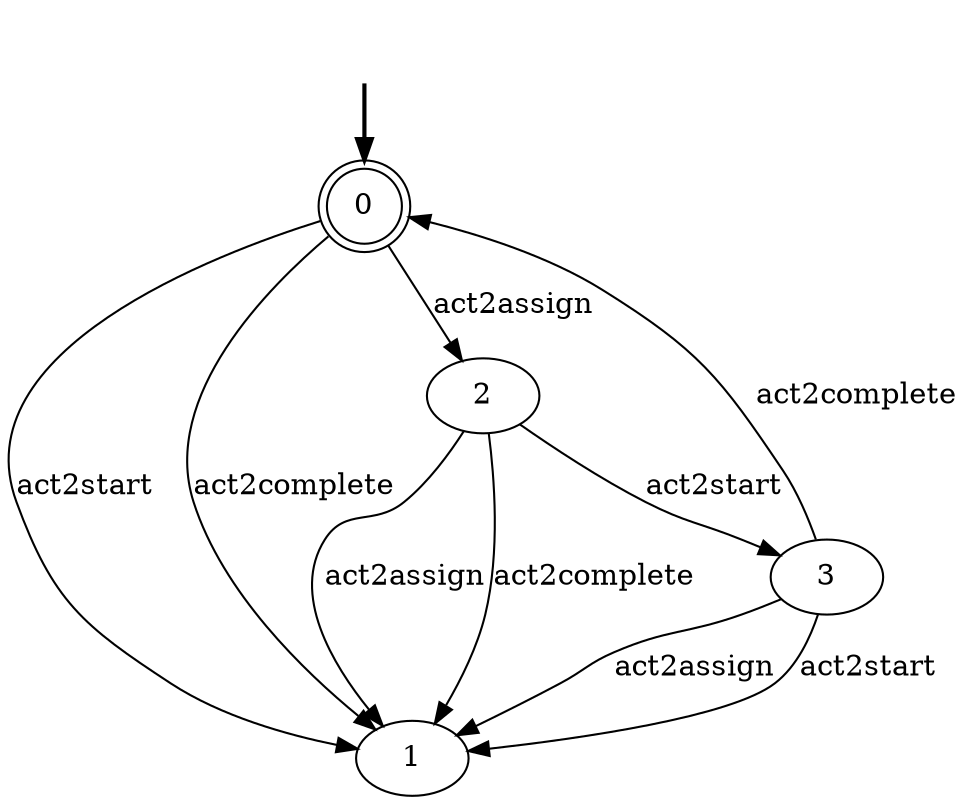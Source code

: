 digraph {
	fake0 [style=invisible]
	0 [root=true] [shape=doublecircle]
	1
	2
	3
	fake0 -> 0 [style=bold]
	0 -> 2 [label=act2assign]
	2 -> 3 [label=act2start]
	3 -> 0 [label=act2complete]
	0 -> 1 [label=act2start]
	0 -> 1 [label=act2complete]
	2 -> 1 [label=act2assign]
	2 -> 1 [label=act2complete]
	3 -> 1 [label=act2assign]
	3 -> 1 [label=act2start]
}